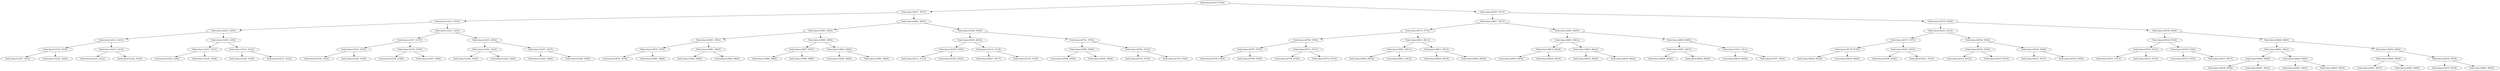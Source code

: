 digraph G{
1359194099 [label="Node{data=[6745, 6745]}"]
1359194099 -> 1840571214
1840571214 [label="Node{data=[3677, 3677]}"]
1840571214 -> 1442031094
1442031094 [label="Node{data=[3233, 3233]}"]
1442031094 -> 90413624
90413624 [label="Node{data=[3225, 3225]}"]
90413624 -> 1226021208
1226021208 [label="Node{data=[3221, 3221]}"]
1226021208 -> 66563495
66563495 [label="Node{data=[3219, 3219]}"]
66563495 -> 1264804922
1264804922 [label="Node{data=[1407, 1407]}"]
66563495 -> 1388873012
1388873012 [label="Node{data=[3220, 3220]}"]
1226021208 -> 130289516
130289516 [label="Node{data=[3223, 3223]}"]
130289516 -> 970985638
970985638 [label="Node{data=[3222, 3222]}"]
130289516 -> 1777525012
1777525012 [label="Node{data=[3224, 3224]}"]
90413624 -> 2131044411
2131044411 [label="Node{data=[3229, 3229]}"]
2131044411 -> 1478359000
1478359000 [label="Node{data=[3227, 3227]}"]
1478359000 -> 1631693149
1631693149 [label="Node{data=[3226, 3226]}"]
1478359000 -> 524619296
524619296 [label="Node{data=[3228, 3228]}"]
2131044411 -> 1230485763
1230485763 [label="Node{data=[3231, 3231]}"]
1230485763 -> 2126718150
2126718150 [label="Node{data=[3230, 3230]}"]
1230485763 -> 304374018
304374018 [label="Node{data=[3232, 3232]}"]
1442031094 -> 623331688
623331688 [label="Node{data=[3241, 3241]}"]
623331688 -> 1363960686
1363960686 [label="Node{data=[3237, 3237]}"]
1363960686 -> 919509141
919509141 [label="Node{data=[3235, 3235]}"]
919509141 -> 122929983
122929983 [label="Node{data=[3234, 3234]}"]
919509141 -> 413185716
413185716 [label="Node{data=[3236, 3236]}"]
1363960686 -> 717615581
717615581 [label="Node{data=[3239, 3239]}"]
717615581 -> 1754123808
1754123808 [label="Node{data=[3238, 3238]}"]
717615581 -> 1910420021
1910420021 [label="Node{data=[3240, 3240]}"]
623331688 -> 1826013100
1826013100 [label="Node{data=[3245, 3245]}"]
1826013100 -> 1771626738
1771626738 [label="Node{data=[3243, 3243]}"]
1771626738 -> 1868750639
1868750639 [label="Node{data=[3242, 3242]}"]
1771626738 -> 1806272492
1806272492 [label="Node{data=[3244, 3244]}"]
1826013100 -> 844852970
844852970 [label="Node{data=[3247, 3247]}"]
844852970 -> 476743459
476743459 [label="Node{data=[3246, 3246]}"]
844852970 -> 1703454758
1703454758 [label="Node{data=[3248, 3248]}"]
1840571214 -> 1119471004
1119471004 [label="Node{data=[4061, 4061]}"]
1119471004 -> 729603871
729603871 [label="Node{data=[3685, 3685]}"]
729603871 -> 1676084940
1676084940 [label="Node{data=[3681, 3681]}"]
1676084940 -> 1133402894
1133402894 [label="Node{data=[3679, 3679]}"]
1133402894 -> 1335358406
1335358406 [label="Node{data=[3678, 3678]}"]
1133402894 -> 39737612
39737612 [label="Node{data=[3680, 3680]}"]
1676084940 -> 1507127021
1507127021 [label="Node{data=[3683, 3683]}"]
1507127021 -> 1748211954
1748211954 [label="Node{data=[3682, 3682]}"]
1507127021 -> 415911921
415911921 [label="Node{data=[3684, 3684]}"]
729603871 -> 1756160989
1756160989 [label="Node{data=[3689, 3689]}"]
1756160989 -> 384949155
384949155 [label="Node{data=[3687, 3687]}"]
384949155 -> 1651582343
1651582343 [label="Node{data=[3686, 3686]}"]
384949155 -> 680418303
680418303 [label="Node{data=[3688, 3688]}"]
1756160989 -> 666101560
666101560 [label="Node{data=[3849, 3849]}"]
666101560 -> 1057430702
1057430702 [label="Node{data=[3828, 3828]}"]
666101560 -> 1420909524
1420909524 [label="Node{data=[3996, 3996]}"]
1119471004 -> 247116574
247116574 [label="Node{data=[5365, 5365]}"]
247116574 -> 906498006
906498006 [label="Node{data=[4634, 4634]}"]
906498006 -> 837654485
837654485 [label="Node{data=[4169, 4169]}"]
837654485 -> 1876694471
1876694471 [label="Node{data=[4111, 4111]}"]
837654485 -> 883255649
883255649 [label="Node{data=[4182, 4182]}"]
906498006 -> 1109767836
1109767836 [label="Node{data=[5114, 5114]}"]
1109767836 -> 531354162
531354162 [label="Node{data=[4917, 4917]}"]
1109767836 -> 282500653
282500653 [label="Node{data=[5130, 5130]}"]
247116574 -> 262603575
262603575 [label="Node{data=[6741, 6741]}"]
262603575 -> 1616495881
1616495881 [label="Node{data=[5896, 5896]}"]
1616495881 -> 564310386
564310386 [label="Node{data=[5509, 5509]}"]
1616495881 -> 94467229
94467229 [label="Node{data=[5928, 5928]}"]
262603575 -> 841507237
841507237 [label="Node{data=[6743, 6743]}"]
841507237 -> 485985124
485985124 [label="Node{data=[6742, 6742]}"]
841507237 -> 678068393
678068393 [label="Node{data=[6744, 6744]}"]
1359194099 -> 652283045
652283045 [label="Node{data=[8197, 8197]}"]
652283045 -> 1463116949
1463116949 [label="Node{data=[6817, 6817]}"]
1463116949 -> 2000255420
2000255420 [label="Node{data=[6753, 6753]}"]
2000255420 -> 195743802
195743802 [label="Node{data=[6749, 6749]}"]
195743802 -> 620782030
620782030 [label="Node{data=[6747, 6747]}"]
620782030 -> 1500358711
1500358711 [label="Node{data=[6746, 6746]}"]
620782030 -> 1696980543
1696980543 [label="Node{data=[6748, 6748]}"]
195743802 -> 953416097
953416097 [label="Node{data=[6751, 6751]}"]
953416097 -> 511439204
511439204 [label="Node{data=[6750, 6750]}"]
953416097 -> 719572620
719572620 [label="Node{data=[6752, 6752]}"]
2000255420 -> 1635527113
1635527113 [label="Node{data=[6813, 6813]}"]
1635527113 -> 1178983094
1178983094 [label="Node{data=[6811, 6811]}"]
1178983094 -> 125101003
125101003 [label="Node{data=[6810, 6810]}"]
1178983094 -> 861395463
861395463 [label="Node{data=[6812, 6812]}"]
1635527113 -> 862298053
862298053 [label="Node{data=[6815, 6815]}"]
862298053 -> 1528656757
1528656757 [label="Node{data=[6814, 6814]}"]
862298053 -> 2077731174
2077731174 [label="Node{data=[6816, 6816]}"]
1463116949 -> 1985860601
1985860601 [label="Node{data=[6825, 6825]}"]
1985860601 -> 1767498048
1767498048 [label="Node{data=[6821, 6821]}"]
1767498048 -> 1500492229
1500492229 [label="Node{data=[6819, 6819]}"]
1500492229 -> 532000535
532000535 [label="Node{data=[6818, 6818]}"]
1500492229 -> 124740867
124740867 [label="Node{data=[6820, 6820]}"]
1767498048 -> 563791695
563791695 [label="Node{data=[6823, 6823]}"]
563791695 -> 98548512
98548512 [label="Node{data=[6822, 6822]}"]
563791695 -> 924873115
924873115 [label="Node{data=[6824, 6824]}"]
1985860601 -> 1268473089
1268473089 [label="Node{data=[6829, 6829]}"]
1268473089 -> 1020021634
1020021634 [label="Node{data=[6827, 6827]}"]
1020021634 -> 1152573824
1152573824 [label="Node{data=[6826, 6826]}"]
1020021634 -> 1890253860
1890253860 [label="Node{data=[6828, 6828]}"]
1268473089 -> 1632162917
1632162917 [label="Node{data=[7411, 7411]}"]
1632162917 -> 1057358741
1057358741 [label="Node{data=[6830, 6830]}"]
1632162917 -> 1827363604
1827363604 [label="Node{data=[7455, 7455]}"]
652283045 -> 1267188081
1267188081 [label="Node{data=[9330, 9330]}"]
1267188081 -> 1825300376
1825300376 [label="Node{data=[9322, 9322]}"]
1825300376 -> 1675522879
1675522879 [label="Node{data=[9157, 9157]}"]
1675522879 -> 1440458667
1440458667 [label="Node{data=[8739, 8739]}"]
1440458667 -> 539129896
539129896 [label="Node{data=[8224, 8224]}"]
1440458667 -> 312951979
312951979 [label="Node{data=[9028, 9028]}"]
1675522879 -> 49318475
49318475 [label="Node{data=[9241, 9241]}"]
49318475 -> 169775937
169775937 [label="Node{data=[9188, 9188]}"]
49318475 -> 961431826
961431826 [label="Node{data=[9321, 9321]}"]
1825300376 -> 300204172
300204172 [label="Node{data=[9326, 9326]}"]
300204172 -> 398500393
398500393 [label="Node{data=[9324, 9324]}"]
398500393 -> 1773846283
1773846283 [label="Node{data=[9323, 9323]}"]
398500393 -> 578256375
578256375 [label="Node{data=[9325, 9325]}"]
300204172 -> 354433429
354433429 [label="Node{data=[9328, 9328]}"]
354433429 -> 132321522
132321522 [label="Node{data=[9327, 9327]}"]
354433429 -> 1000187362
1000187362 [label="Node{data=[9329, 9329]}"]
1267188081 -> 580710307
580710307 [label="Node{data=[9438, 9438]}"]
580710307 -> 920950516
920950516 [label="Node{data=[9334, 9334]}"]
920950516 -> 689923162
689923162 [label="Node{data=[9332, 9332]}"]
689923162 -> 2147182126
2147182126 [label="Node{data=[9331, 9331]}"]
689923162 -> 987725701
987725701 [label="Node{data=[9333, 9333]}"]
920950516 -> 673058076
673058076 [label="Node{data=[9336, 9336]}"]
673058076 -> 2062647793
2062647793 [label="Node{data=[9335, 9335]}"]
673058076 -> 1587495575
1587495575 [label="Node{data=[9437, 9437]}"]
580710307 -> 536690070
536690070 [label="Node{data=[9446, 9446]}"]
536690070 -> 1196664216
1196664216 [label="Node{data=[9442, 9442]}"]
1196664216 -> 836455050
836455050 [label="Node{data=[9440, 9440]}"]
836455050 -> 368324060
368324060 [label="Node{data=[9439, 9439]}"]
836455050 -> 1662235513
1662235513 [label="Node{data=[9441, 9441]}"]
1196664216 -> 959886822
959886822 [label="Node{data=[9444, 9444]}"]
959886822 -> 1389508432
1389508432 [label="Node{data=[9443, 9443]}"]
959886822 -> 1727822363
1727822363 [label="Node{data=[9445, 9445]}"]
536690070 -> 403342790
403342790 [label="Node{data=[9450, 9450]}"]
403342790 -> 346004132
346004132 [label="Node{data=[9448, 9448]}"]
346004132 -> 1471432656
1471432656 [label="Node{data=[9447, 9447]}"]
346004132 -> 1377682335
1377682335 [label="Node{data=[9449, 9449]}"]
403342790 -> 511002799
511002799 [label="Node{data=[9556, 9556]}"]
511002799 -> 1993845631
1993845631 [label="Node{data=[9479, 9479]}"]
511002799 -> 61401266
61401266 [label="Node{data=[9850, 9850]}"]
}